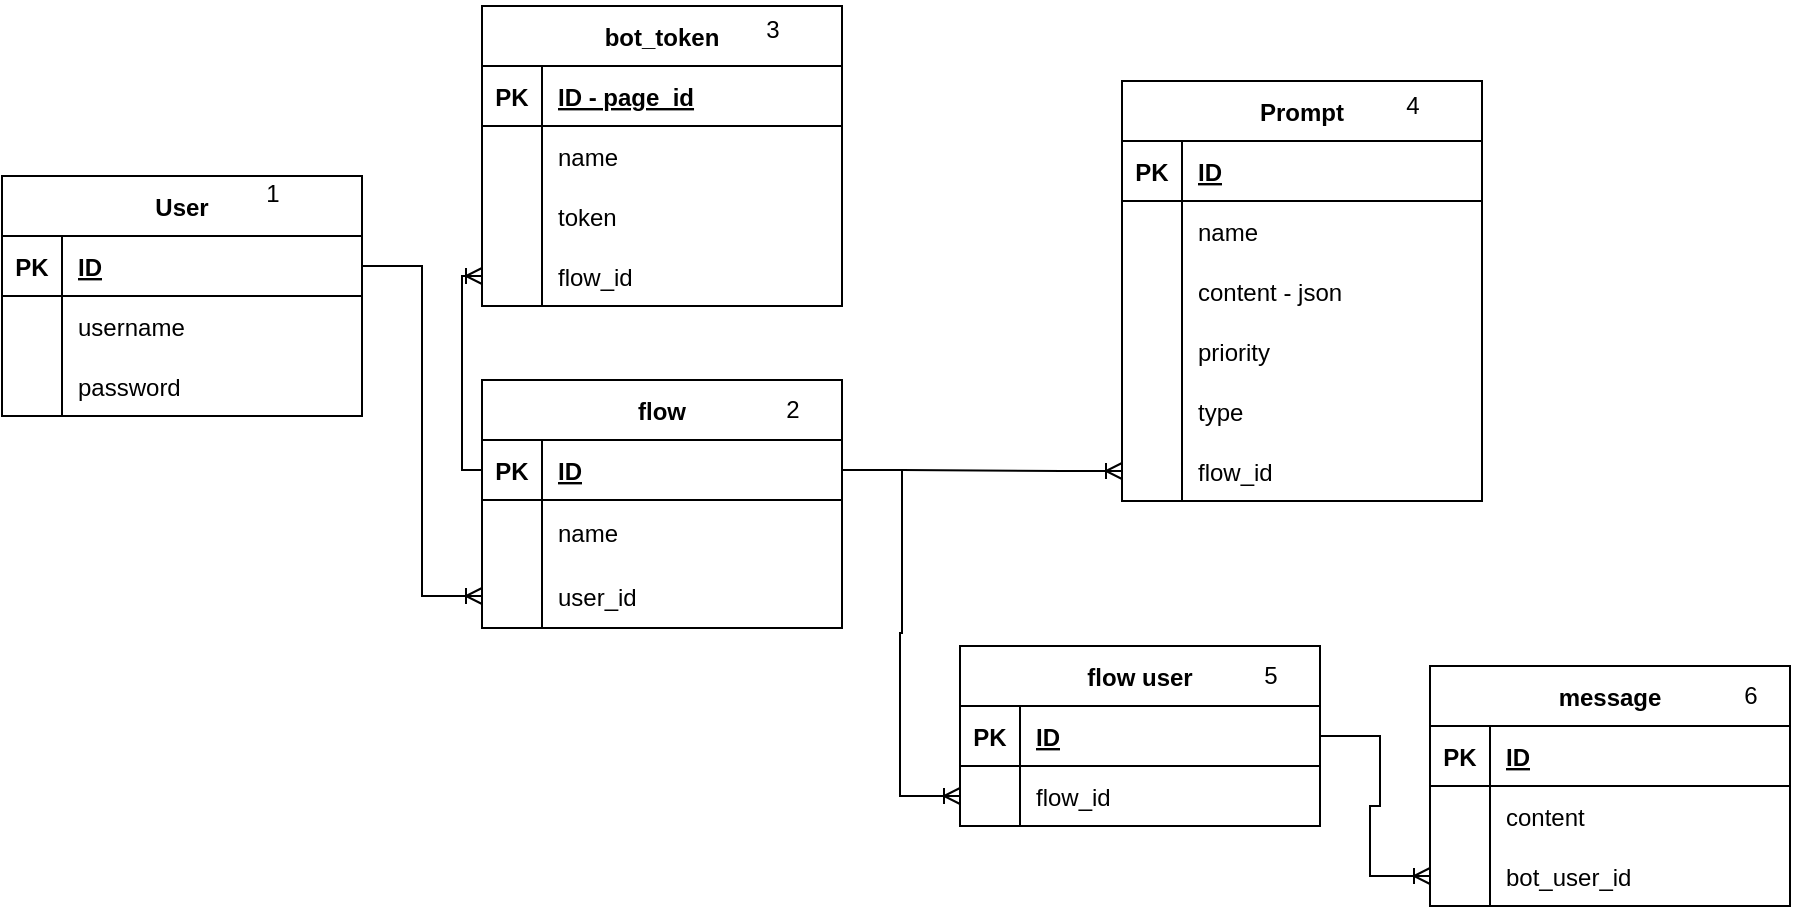 <mxfile version="20.8.3" type="github">
  <diagram id="R2lEEEUBdFMjLlhIrx00" name="Page-1">
    <mxGraphModel dx="1907" dy="569" grid="1" gridSize="10" guides="1" tooltips="1" connect="1" arrows="1" fold="1" page="1" pageScale="1" pageWidth="850" pageHeight="1100" math="0" shadow="0" extFonts="Permanent Marker^https://fonts.googleapis.com/css?family=Permanent+Marker">
      <root>
        <mxCell id="0" />
        <mxCell id="1" parent="0" />
        <mxCell id="We2A-WdUxdljeRw11Eqx-1" value="User" style="shape=table;startSize=30;container=1;collapsible=1;childLayout=tableLayout;fixedRows=1;rowLines=0;fontStyle=1;align=center;resizeLast=1;" parent="1" vertex="1">
          <mxGeometry x="-260" y="188" width="180" height="120" as="geometry" />
        </mxCell>
        <mxCell id="We2A-WdUxdljeRw11Eqx-2" value="" style="shape=tableRow;horizontal=0;startSize=0;swimlaneHead=0;swimlaneBody=0;fillColor=none;collapsible=0;dropTarget=0;points=[[0,0.5],[1,0.5]];portConstraint=eastwest;top=0;left=0;right=0;bottom=1;" parent="We2A-WdUxdljeRw11Eqx-1" vertex="1">
          <mxGeometry y="30" width="180" height="30" as="geometry" />
        </mxCell>
        <mxCell id="We2A-WdUxdljeRw11Eqx-3" value="PK" style="shape=partialRectangle;connectable=0;fillColor=none;top=0;left=0;bottom=0;right=0;fontStyle=1;overflow=hidden;" parent="We2A-WdUxdljeRw11Eqx-2" vertex="1">
          <mxGeometry width="30" height="30" as="geometry">
            <mxRectangle width="30" height="30" as="alternateBounds" />
          </mxGeometry>
        </mxCell>
        <mxCell id="We2A-WdUxdljeRw11Eqx-4" value="ID" style="shape=partialRectangle;connectable=0;fillColor=none;top=0;left=0;bottom=0;right=0;align=left;spacingLeft=6;fontStyle=5;overflow=hidden;" parent="We2A-WdUxdljeRw11Eqx-2" vertex="1">
          <mxGeometry x="30" width="150" height="30" as="geometry">
            <mxRectangle width="150" height="30" as="alternateBounds" />
          </mxGeometry>
        </mxCell>
        <mxCell id="We2A-WdUxdljeRw11Eqx-5" value="" style="shape=tableRow;horizontal=0;startSize=0;swimlaneHead=0;swimlaneBody=0;fillColor=none;collapsible=0;dropTarget=0;points=[[0,0.5],[1,0.5]];portConstraint=eastwest;top=0;left=0;right=0;bottom=0;" parent="We2A-WdUxdljeRw11Eqx-1" vertex="1">
          <mxGeometry y="60" width="180" height="30" as="geometry" />
        </mxCell>
        <mxCell id="We2A-WdUxdljeRw11Eqx-6" value="" style="shape=partialRectangle;connectable=0;fillColor=none;top=0;left=0;bottom=0;right=0;editable=1;overflow=hidden;" parent="We2A-WdUxdljeRw11Eqx-5" vertex="1">
          <mxGeometry width="30" height="30" as="geometry">
            <mxRectangle width="30" height="30" as="alternateBounds" />
          </mxGeometry>
        </mxCell>
        <mxCell id="We2A-WdUxdljeRw11Eqx-7" value="username" style="shape=partialRectangle;connectable=0;fillColor=none;top=0;left=0;bottom=0;right=0;align=left;spacingLeft=6;overflow=hidden;" parent="We2A-WdUxdljeRw11Eqx-5" vertex="1">
          <mxGeometry x="30" width="150" height="30" as="geometry">
            <mxRectangle width="150" height="30" as="alternateBounds" />
          </mxGeometry>
        </mxCell>
        <mxCell id="We2A-WdUxdljeRw11Eqx-8" value="" style="shape=tableRow;horizontal=0;startSize=0;swimlaneHead=0;swimlaneBody=0;fillColor=none;collapsible=0;dropTarget=0;points=[[0,0.5],[1,0.5]];portConstraint=eastwest;top=0;left=0;right=0;bottom=0;" parent="We2A-WdUxdljeRw11Eqx-1" vertex="1">
          <mxGeometry y="90" width="180" height="30" as="geometry" />
        </mxCell>
        <mxCell id="We2A-WdUxdljeRw11Eqx-9" value="" style="shape=partialRectangle;connectable=0;fillColor=none;top=0;left=0;bottom=0;right=0;editable=1;overflow=hidden;" parent="We2A-WdUxdljeRw11Eqx-8" vertex="1">
          <mxGeometry width="30" height="30" as="geometry">
            <mxRectangle width="30" height="30" as="alternateBounds" />
          </mxGeometry>
        </mxCell>
        <mxCell id="We2A-WdUxdljeRw11Eqx-10" value="password" style="shape=partialRectangle;connectable=0;fillColor=none;top=0;left=0;bottom=0;right=0;align=left;spacingLeft=6;overflow=hidden;" parent="We2A-WdUxdljeRw11Eqx-8" vertex="1">
          <mxGeometry x="30" width="150" height="30" as="geometry">
            <mxRectangle width="150" height="30" as="alternateBounds" />
          </mxGeometry>
        </mxCell>
        <mxCell id="We2A-WdUxdljeRw11Eqx-15" value="Prompt" style="shape=table;startSize=30;container=1;collapsible=1;childLayout=tableLayout;fixedRows=1;rowLines=0;fontStyle=1;align=center;resizeLast=1;" parent="1" vertex="1">
          <mxGeometry x="300" y="140.5" width="180" height="210" as="geometry" />
        </mxCell>
        <mxCell id="We2A-WdUxdljeRw11Eqx-16" value="" style="shape=tableRow;horizontal=0;startSize=0;swimlaneHead=0;swimlaneBody=0;fillColor=none;collapsible=0;dropTarget=0;points=[[0,0.5],[1,0.5]];portConstraint=eastwest;top=0;left=0;right=0;bottom=1;" parent="We2A-WdUxdljeRw11Eqx-15" vertex="1">
          <mxGeometry y="30" width="180" height="30" as="geometry" />
        </mxCell>
        <mxCell id="We2A-WdUxdljeRw11Eqx-17" value="PK" style="shape=partialRectangle;connectable=0;fillColor=none;top=0;left=0;bottom=0;right=0;fontStyle=1;overflow=hidden;" parent="We2A-WdUxdljeRw11Eqx-16" vertex="1">
          <mxGeometry width="30" height="30" as="geometry">
            <mxRectangle width="30" height="30" as="alternateBounds" />
          </mxGeometry>
        </mxCell>
        <mxCell id="We2A-WdUxdljeRw11Eqx-18" value="ID" style="shape=partialRectangle;connectable=0;fillColor=none;top=0;left=0;bottom=0;right=0;align=left;spacingLeft=6;fontStyle=5;overflow=hidden;" parent="We2A-WdUxdljeRw11Eqx-16" vertex="1">
          <mxGeometry x="30" width="150" height="30" as="geometry">
            <mxRectangle width="150" height="30" as="alternateBounds" />
          </mxGeometry>
        </mxCell>
        <mxCell id="We2A-WdUxdljeRw11Eqx-19" value="" style="shape=tableRow;horizontal=0;startSize=0;swimlaneHead=0;swimlaneBody=0;fillColor=none;collapsible=0;dropTarget=0;points=[[0,0.5],[1,0.5]];portConstraint=eastwest;top=0;left=0;right=0;bottom=0;" parent="We2A-WdUxdljeRw11Eqx-15" vertex="1">
          <mxGeometry y="60" width="180" height="30" as="geometry" />
        </mxCell>
        <mxCell id="We2A-WdUxdljeRw11Eqx-20" value="" style="shape=partialRectangle;connectable=0;fillColor=none;top=0;left=0;bottom=0;right=0;editable=1;overflow=hidden;" parent="We2A-WdUxdljeRw11Eqx-19" vertex="1">
          <mxGeometry width="30" height="30" as="geometry">
            <mxRectangle width="30" height="30" as="alternateBounds" />
          </mxGeometry>
        </mxCell>
        <mxCell id="We2A-WdUxdljeRw11Eqx-21" value="name" style="shape=partialRectangle;connectable=0;fillColor=none;top=0;left=0;bottom=0;right=0;align=left;spacingLeft=6;overflow=hidden;" parent="We2A-WdUxdljeRw11Eqx-19" vertex="1">
          <mxGeometry x="30" width="150" height="30" as="geometry">
            <mxRectangle width="150" height="30" as="alternateBounds" />
          </mxGeometry>
        </mxCell>
        <mxCell id="We2A-WdUxdljeRw11Eqx-22" value="" style="shape=tableRow;horizontal=0;startSize=0;swimlaneHead=0;swimlaneBody=0;fillColor=none;collapsible=0;dropTarget=0;points=[[0,0.5],[1,0.5]];portConstraint=eastwest;top=0;left=0;right=0;bottom=0;" parent="We2A-WdUxdljeRw11Eqx-15" vertex="1">
          <mxGeometry y="90" width="180" height="30" as="geometry" />
        </mxCell>
        <mxCell id="We2A-WdUxdljeRw11Eqx-23" value="" style="shape=partialRectangle;connectable=0;fillColor=none;top=0;left=0;bottom=0;right=0;editable=1;overflow=hidden;" parent="We2A-WdUxdljeRw11Eqx-22" vertex="1">
          <mxGeometry width="30" height="30" as="geometry">
            <mxRectangle width="30" height="30" as="alternateBounds" />
          </mxGeometry>
        </mxCell>
        <mxCell id="We2A-WdUxdljeRw11Eqx-24" value="content - json" style="shape=partialRectangle;connectable=0;fillColor=none;top=0;left=0;bottom=0;right=0;align=left;spacingLeft=6;overflow=hidden;" parent="We2A-WdUxdljeRw11Eqx-22" vertex="1">
          <mxGeometry x="30" width="150" height="30" as="geometry">
            <mxRectangle width="150" height="30" as="alternateBounds" />
          </mxGeometry>
        </mxCell>
        <mxCell id="We2A-WdUxdljeRw11Eqx-34" value="" style="shape=tableRow;horizontal=0;startSize=0;swimlaneHead=0;swimlaneBody=0;fillColor=none;collapsible=0;dropTarget=0;points=[[0,0.5],[1,0.5]];portConstraint=eastwest;top=0;left=0;right=0;bottom=0;" parent="We2A-WdUxdljeRw11Eqx-15" vertex="1">
          <mxGeometry y="120" width="180" height="30" as="geometry" />
        </mxCell>
        <mxCell id="We2A-WdUxdljeRw11Eqx-35" value="" style="shape=partialRectangle;connectable=0;fillColor=none;top=0;left=0;bottom=0;right=0;editable=1;overflow=hidden;" parent="We2A-WdUxdljeRw11Eqx-34" vertex="1">
          <mxGeometry width="30" height="30" as="geometry">
            <mxRectangle width="30" height="30" as="alternateBounds" />
          </mxGeometry>
        </mxCell>
        <mxCell id="We2A-WdUxdljeRw11Eqx-36" value="priority" style="shape=partialRectangle;connectable=0;fillColor=none;top=0;left=0;bottom=0;right=0;align=left;spacingLeft=6;overflow=hidden;" parent="We2A-WdUxdljeRw11Eqx-34" vertex="1">
          <mxGeometry x="30" width="150" height="30" as="geometry">
            <mxRectangle width="150" height="30" as="alternateBounds" />
          </mxGeometry>
        </mxCell>
        <mxCell id="We2A-WdUxdljeRw11Eqx-31" value="" style="shape=tableRow;horizontal=0;startSize=0;swimlaneHead=0;swimlaneBody=0;fillColor=none;collapsible=0;dropTarget=0;points=[[0,0.5],[1,0.5]];portConstraint=eastwest;top=0;left=0;right=0;bottom=0;" parent="We2A-WdUxdljeRw11Eqx-15" vertex="1">
          <mxGeometry y="150" width="180" height="30" as="geometry" />
        </mxCell>
        <mxCell id="We2A-WdUxdljeRw11Eqx-32" value="" style="shape=partialRectangle;connectable=0;fillColor=none;top=0;left=0;bottom=0;right=0;editable=1;overflow=hidden;" parent="We2A-WdUxdljeRw11Eqx-31" vertex="1">
          <mxGeometry width="30" height="30" as="geometry">
            <mxRectangle width="30" height="30" as="alternateBounds" />
          </mxGeometry>
        </mxCell>
        <mxCell id="We2A-WdUxdljeRw11Eqx-33" value="type" style="shape=partialRectangle;connectable=0;fillColor=none;top=0;left=0;bottom=0;right=0;align=left;spacingLeft=6;overflow=hidden;" parent="We2A-WdUxdljeRw11Eqx-31" vertex="1">
          <mxGeometry x="30" width="150" height="30" as="geometry">
            <mxRectangle width="150" height="30" as="alternateBounds" />
          </mxGeometry>
        </mxCell>
        <mxCell id="We2A-WdUxdljeRw11Eqx-25" value="" style="shape=tableRow;horizontal=0;startSize=0;swimlaneHead=0;swimlaneBody=0;fillColor=none;collapsible=0;dropTarget=0;points=[[0,0.5],[1,0.5]];portConstraint=eastwest;top=0;left=0;right=0;bottom=0;" parent="We2A-WdUxdljeRw11Eqx-15" vertex="1">
          <mxGeometry y="180" width="180" height="30" as="geometry" />
        </mxCell>
        <mxCell id="We2A-WdUxdljeRw11Eqx-26" value="" style="shape=partialRectangle;connectable=0;fillColor=none;top=0;left=0;bottom=0;right=0;editable=1;overflow=hidden;" parent="We2A-WdUxdljeRw11Eqx-25" vertex="1">
          <mxGeometry width="30" height="30" as="geometry">
            <mxRectangle width="30" height="30" as="alternateBounds" />
          </mxGeometry>
        </mxCell>
        <mxCell id="We2A-WdUxdljeRw11Eqx-27" value="flow_id" style="shape=partialRectangle;connectable=0;fillColor=none;top=0;left=0;bottom=0;right=0;align=left;spacingLeft=6;overflow=hidden;" parent="We2A-WdUxdljeRw11Eqx-25" vertex="1">
          <mxGeometry x="30" width="150" height="30" as="geometry">
            <mxRectangle width="150" height="30" as="alternateBounds" />
          </mxGeometry>
        </mxCell>
        <mxCell id="We2A-WdUxdljeRw11Eqx-37" value="flow" style="shape=table;startSize=30;container=1;collapsible=1;childLayout=tableLayout;fixedRows=1;rowLines=0;fontStyle=1;align=center;resizeLast=1;" parent="1" vertex="1">
          <mxGeometry x="-20" y="290" width="180" height="124" as="geometry" />
        </mxCell>
        <mxCell id="We2A-WdUxdljeRw11Eqx-38" value="" style="shape=tableRow;horizontal=0;startSize=0;swimlaneHead=0;swimlaneBody=0;fillColor=none;collapsible=0;dropTarget=0;points=[[0,0.5],[1,0.5]];portConstraint=eastwest;top=0;left=0;right=0;bottom=1;" parent="We2A-WdUxdljeRw11Eqx-37" vertex="1">
          <mxGeometry y="30" width="180" height="30" as="geometry" />
        </mxCell>
        <mxCell id="We2A-WdUxdljeRw11Eqx-39" value="PK" style="shape=partialRectangle;connectable=0;fillColor=none;top=0;left=0;bottom=0;right=0;fontStyle=1;overflow=hidden;" parent="We2A-WdUxdljeRw11Eqx-38" vertex="1">
          <mxGeometry width="30" height="30" as="geometry">
            <mxRectangle width="30" height="30" as="alternateBounds" />
          </mxGeometry>
        </mxCell>
        <mxCell id="We2A-WdUxdljeRw11Eqx-40" value="ID" style="shape=partialRectangle;connectable=0;fillColor=none;top=0;left=0;bottom=0;right=0;align=left;spacingLeft=6;fontStyle=5;overflow=hidden;" parent="We2A-WdUxdljeRw11Eqx-38" vertex="1">
          <mxGeometry x="30" width="150" height="30" as="geometry">
            <mxRectangle width="150" height="30" as="alternateBounds" />
          </mxGeometry>
        </mxCell>
        <mxCell id="We2A-WdUxdljeRw11Eqx-41" value="" style="shape=tableRow;horizontal=0;startSize=0;swimlaneHead=0;swimlaneBody=0;fillColor=none;collapsible=0;dropTarget=0;points=[[0,0.5],[1,0.5]];portConstraint=eastwest;top=0;left=0;right=0;bottom=0;" parent="We2A-WdUxdljeRw11Eqx-37" vertex="1">
          <mxGeometry y="60" width="180" height="32" as="geometry" />
        </mxCell>
        <mxCell id="We2A-WdUxdljeRw11Eqx-42" value="" style="shape=partialRectangle;connectable=0;fillColor=none;top=0;left=0;bottom=0;right=0;editable=1;overflow=hidden;" parent="We2A-WdUxdljeRw11Eqx-41" vertex="1">
          <mxGeometry width="30" height="32" as="geometry">
            <mxRectangle width="30" height="32" as="alternateBounds" />
          </mxGeometry>
        </mxCell>
        <mxCell id="We2A-WdUxdljeRw11Eqx-43" value="name" style="shape=partialRectangle;connectable=0;fillColor=none;top=0;left=0;bottom=0;right=0;align=left;spacingLeft=6;overflow=hidden;" parent="We2A-WdUxdljeRw11Eqx-41" vertex="1">
          <mxGeometry x="30" width="150" height="32" as="geometry">
            <mxRectangle width="150" height="32" as="alternateBounds" />
          </mxGeometry>
        </mxCell>
        <mxCell id="5DiWgQAaAE1ZWkesBdiw-2" value="" style="shape=tableRow;horizontal=0;startSize=0;swimlaneHead=0;swimlaneBody=0;fillColor=none;collapsible=0;dropTarget=0;points=[[0,0.5],[1,0.5]];portConstraint=eastwest;top=0;left=0;right=0;bottom=0;" vertex="1" parent="We2A-WdUxdljeRw11Eqx-37">
          <mxGeometry y="92" width="180" height="32" as="geometry" />
        </mxCell>
        <mxCell id="5DiWgQAaAE1ZWkesBdiw-3" value="" style="shape=partialRectangle;connectable=0;fillColor=none;top=0;left=0;bottom=0;right=0;editable=1;overflow=hidden;" vertex="1" parent="5DiWgQAaAE1ZWkesBdiw-2">
          <mxGeometry width="30" height="32" as="geometry">
            <mxRectangle width="30" height="32" as="alternateBounds" />
          </mxGeometry>
        </mxCell>
        <mxCell id="5DiWgQAaAE1ZWkesBdiw-4" value="user_id" style="shape=partialRectangle;connectable=0;fillColor=none;top=0;left=0;bottom=0;right=0;align=left;spacingLeft=6;overflow=hidden;" vertex="1" parent="5DiWgQAaAE1ZWkesBdiw-2">
          <mxGeometry x="30" width="150" height="32" as="geometry">
            <mxRectangle width="150" height="32" as="alternateBounds" />
          </mxGeometry>
        </mxCell>
        <mxCell id="n04mAEOEChpKwK7rsWZ5-3" value="" style="edgeStyle=entityRelationEdgeStyle;fontSize=12;html=1;endArrow=ERoneToMany;rounded=0;exitX=1;exitY=0.5;exitDx=0;exitDy=0;entryX=0;entryY=0.5;entryDx=0;entryDy=0;" parent="1" source="We2A-WdUxdljeRw11Eqx-38" target="We2A-WdUxdljeRw11Eqx-25" edge="1">
          <mxGeometry width="100" height="100" relative="1" as="geometry">
            <mxPoint x="260" y="220" as="sourcePoint" />
            <mxPoint x="360" y="120" as="targetPoint" />
          </mxGeometry>
        </mxCell>
        <mxCell id="n04mAEOEChpKwK7rsWZ5-4" value="bot_token" style="shape=table;startSize=30;container=1;collapsible=1;childLayout=tableLayout;fixedRows=1;rowLines=0;fontStyle=1;align=center;resizeLast=1;" parent="1" vertex="1">
          <mxGeometry x="-20" y="103" width="180" height="150" as="geometry" />
        </mxCell>
        <mxCell id="n04mAEOEChpKwK7rsWZ5-5" value="" style="shape=tableRow;horizontal=0;startSize=0;swimlaneHead=0;swimlaneBody=0;fillColor=none;collapsible=0;dropTarget=0;points=[[0,0.5],[1,0.5]];portConstraint=eastwest;top=0;left=0;right=0;bottom=1;" parent="n04mAEOEChpKwK7rsWZ5-4" vertex="1">
          <mxGeometry y="30" width="180" height="30" as="geometry" />
        </mxCell>
        <mxCell id="n04mAEOEChpKwK7rsWZ5-6" value="PK" style="shape=partialRectangle;connectable=0;fillColor=none;top=0;left=0;bottom=0;right=0;fontStyle=1;overflow=hidden;" parent="n04mAEOEChpKwK7rsWZ5-5" vertex="1">
          <mxGeometry width="30" height="30" as="geometry">
            <mxRectangle width="30" height="30" as="alternateBounds" />
          </mxGeometry>
        </mxCell>
        <mxCell id="n04mAEOEChpKwK7rsWZ5-7" value="ID - page_id" style="shape=partialRectangle;connectable=0;fillColor=none;top=0;left=0;bottom=0;right=0;align=left;spacingLeft=6;fontStyle=5;overflow=hidden;" parent="n04mAEOEChpKwK7rsWZ5-5" vertex="1">
          <mxGeometry x="30" width="150" height="30" as="geometry">
            <mxRectangle width="150" height="30" as="alternateBounds" />
          </mxGeometry>
        </mxCell>
        <mxCell id="n04mAEOEChpKwK7rsWZ5-8" value="" style="shape=tableRow;horizontal=0;startSize=0;swimlaneHead=0;swimlaneBody=0;fillColor=none;collapsible=0;dropTarget=0;points=[[0,0.5],[1,0.5]];portConstraint=eastwest;top=0;left=0;right=0;bottom=0;" parent="n04mAEOEChpKwK7rsWZ5-4" vertex="1">
          <mxGeometry y="60" width="180" height="30" as="geometry" />
        </mxCell>
        <mxCell id="n04mAEOEChpKwK7rsWZ5-9" value="" style="shape=partialRectangle;connectable=0;fillColor=none;top=0;left=0;bottom=0;right=0;editable=1;overflow=hidden;" parent="n04mAEOEChpKwK7rsWZ5-8" vertex="1">
          <mxGeometry width="30" height="30" as="geometry">
            <mxRectangle width="30" height="30" as="alternateBounds" />
          </mxGeometry>
        </mxCell>
        <mxCell id="n04mAEOEChpKwK7rsWZ5-10" value="name" style="shape=partialRectangle;connectable=0;fillColor=none;top=0;left=0;bottom=0;right=0;align=left;spacingLeft=6;overflow=hidden;" parent="n04mAEOEChpKwK7rsWZ5-8" vertex="1">
          <mxGeometry x="30" width="150" height="30" as="geometry">
            <mxRectangle width="150" height="30" as="alternateBounds" />
          </mxGeometry>
        </mxCell>
        <mxCell id="n04mAEOEChpKwK7rsWZ5-11" value="" style="shape=tableRow;horizontal=0;startSize=0;swimlaneHead=0;swimlaneBody=0;fillColor=none;collapsible=0;dropTarget=0;points=[[0,0.5],[1,0.5]];portConstraint=eastwest;top=0;left=0;right=0;bottom=0;" parent="n04mAEOEChpKwK7rsWZ5-4" vertex="1">
          <mxGeometry y="90" width="180" height="30" as="geometry" />
        </mxCell>
        <mxCell id="n04mAEOEChpKwK7rsWZ5-12" value="" style="shape=partialRectangle;connectable=0;fillColor=none;top=0;left=0;bottom=0;right=0;editable=1;overflow=hidden;" parent="n04mAEOEChpKwK7rsWZ5-11" vertex="1">
          <mxGeometry width="30" height="30" as="geometry">
            <mxRectangle width="30" height="30" as="alternateBounds" />
          </mxGeometry>
        </mxCell>
        <mxCell id="n04mAEOEChpKwK7rsWZ5-13" value="token" style="shape=partialRectangle;connectable=0;fillColor=none;top=0;left=0;bottom=0;right=0;align=left;spacingLeft=6;overflow=hidden;" parent="n04mAEOEChpKwK7rsWZ5-11" vertex="1">
          <mxGeometry x="30" width="150" height="30" as="geometry">
            <mxRectangle width="150" height="30" as="alternateBounds" />
          </mxGeometry>
        </mxCell>
        <mxCell id="n04mAEOEChpKwK7rsWZ5-18" value="" style="shape=tableRow;horizontal=0;startSize=0;swimlaneHead=0;swimlaneBody=0;fillColor=none;collapsible=0;dropTarget=0;points=[[0,0.5],[1,0.5]];portConstraint=eastwest;top=0;left=0;right=0;bottom=0;" parent="n04mAEOEChpKwK7rsWZ5-4" vertex="1">
          <mxGeometry y="120" width="180" height="30" as="geometry" />
        </mxCell>
        <mxCell id="n04mAEOEChpKwK7rsWZ5-19" value="" style="shape=partialRectangle;connectable=0;fillColor=none;top=0;left=0;bottom=0;right=0;editable=1;overflow=hidden;" parent="n04mAEOEChpKwK7rsWZ5-18" vertex="1">
          <mxGeometry width="30" height="30" as="geometry">
            <mxRectangle width="30" height="30" as="alternateBounds" />
          </mxGeometry>
        </mxCell>
        <mxCell id="n04mAEOEChpKwK7rsWZ5-20" value="flow_id" style="shape=partialRectangle;connectable=0;fillColor=none;top=0;left=0;bottom=0;right=0;align=left;spacingLeft=6;overflow=hidden;" parent="n04mAEOEChpKwK7rsWZ5-18" vertex="1">
          <mxGeometry x="30" width="150" height="30" as="geometry">
            <mxRectangle width="150" height="30" as="alternateBounds" />
          </mxGeometry>
        </mxCell>
        <mxCell id="n04mAEOEChpKwK7rsWZ5-14" value="" style="edgeStyle=entityRelationEdgeStyle;fontSize=12;html=1;endArrow=ERoneToMany;rounded=0;exitX=1;exitY=0.5;exitDx=0;exitDy=0;entryX=0;entryY=0.5;entryDx=0;entryDy=0;" parent="1" source="We2A-WdUxdljeRw11Eqx-2" target="5DiWgQAaAE1ZWkesBdiw-2" edge="1">
          <mxGeometry width="100" height="100" relative="1" as="geometry">
            <mxPoint x="-80" y="170" as="sourcePoint" />
            <mxPoint x="-30" y="420" as="targetPoint" />
          </mxGeometry>
        </mxCell>
        <mxCell id="n04mAEOEChpKwK7rsWZ5-22" value="flow user" style="shape=table;startSize=30;container=1;collapsible=1;childLayout=tableLayout;fixedRows=1;rowLines=0;fontStyle=1;align=center;resizeLast=1;" parent="1" vertex="1">
          <mxGeometry x="219" y="423" width="180" height="90" as="geometry" />
        </mxCell>
        <mxCell id="n04mAEOEChpKwK7rsWZ5-23" value="" style="shape=tableRow;horizontal=0;startSize=0;swimlaneHead=0;swimlaneBody=0;fillColor=none;collapsible=0;dropTarget=0;points=[[0,0.5],[1,0.5]];portConstraint=eastwest;top=0;left=0;right=0;bottom=1;" parent="n04mAEOEChpKwK7rsWZ5-22" vertex="1">
          <mxGeometry y="30" width="180" height="30" as="geometry" />
        </mxCell>
        <mxCell id="n04mAEOEChpKwK7rsWZ5-24" value="PK" style="shape=partialRectangle;connectable=0;fillColor=none;top=0;left=0;bottom=0;right=0;fontStyle=1;overflow=hidden;" parent="n04mAEOEChpKwK7rsWZ5-23" vertex="1">
          <mxGeometry width="30" height="30" as="geometry">
            <mxRectangle width="30" height="30" as="alternateBounds" />
          </mxGeometry>
        </mxCell>
        <mxCell id="n04mAEOEChpKwK7rsWZ5-25" value="ID" style="shape=partialRectangle;connectable=0;fillColor=none;top=0;left=0;bottom=0;right=0;align=left;spacingLeft=6;fontStyle=5;overflow=hidden;" parent="n04mAEOEChpKwK7rsWZ5-23" vertex="1">
          <mxGeometry x="30" width="150" height="30" as="geometry">
            <mxRectangle width="150" height="30" as="alternateBounds" />
          </mxGeometry>
        </mxCell>
        <mxCell id="n04mAEOEChpKwK7rsWZ5-29" value="" style="shape=tableRow;horizontal=0;startSize=0;swimlaneHead=0;swimlaneBody=0;fillColor=none;collapsible=0;dropTarget=0;points=[[0,0.5],[1,0.5]];portConstraint=eastwest;top=0;left=0;right=0;bottom=0;" parent="n04mAEOEChpKwK7rsWZ5-22" vertex="1">
          <mxGeometry y="60" width="180" height="30" as="geometry" />
        </mxCell>
        <mxCell id="n04mAEOEChpKwK7rsWZ5-30" value="" style="shape=partialRectangle;connectable=0;fillColor=none;top=0;left=0;bottom=0;right=0;editable=1;overflow=hidden;" parent="n04mAEOEChpKwK7rsWZ5-29" vertex="1">
          <mxGeometry width="30" height="30" as="geometry">
            <mxRectangle width="30" height="30" as="alternateBounds" />
          </mxGeometry>
        </mxCell>
        <mxCell id="n04mAEOEChpKwK7rsWZ5-31" value="flow_id" style="shape=partialRectangle;connectable=0;fillColor=none;top=0;left=0;bottom=0;right=0;align=left;spacingLeft=6;overflow=hidden;" parent="n04mAEOEChpKwK7rsWZ5-29" vertex="1">
          <mxGeometry x="30" width="150" height="30" as="geometry">
            <mxRectangle width="150" height="30" as="alternateBounds" />
          </mxGeometry>
        </mxCell>
        <mxCell id="vy0EcRAbNlbHjxb0OFKr-1" value="message" style="shape=table;startSize=30;container=1;collapsible=1;childLayout=tableLayout;fixedRows=1;rowLines=0;fontStyle=1;align=center;resizeLast=1;" parent="1" vertex="1">
          <mxGeometry x="454" y="433" width="180" height="120" as="geometry" />
        </mxCell>
        <mxCell id="vy0EcRAbNlbHjxb0OFKr-2" value="" style="shape=tableRow;horizontal=0;startSize=0;swimlaneHead=0;swimlaneBody=0;fillColor=none;collapsible=0;dropTarget=0;points=[[0,0.5],[1,0.5]];portConstraint=eastwest;top=0;left=0;right=0;bottom=1;" parent="vy0EcRAbNlbHjxb0OFKr-1" vertex="1">
          <mxGeometry y="30" width="180" height="30" as="geometry" />
        </mxCell>
        <mxCell id="vy0EcRAbNlbHjxb0OFKr-3" value="PK" style="shape=partialRectangle;connectable=0;fillColor=none;top=0;left=0;bottom=0;right=0;fontStyle=1;overflow=hidden;" parent="vy0EcRAbNlbHjxb0OFKr-2" vertex="1">
          <mxGeometry width="30" height="30" as="geometry">
            <mxRectangle width="30" height="30" as="alternateBounds" />
          </mxGeometry>
        </mxCell>
        <mxCell id="vy0EcRAbNlbHjxb0OFKr-4" value="ID" style="shape=partialRectangle;connectable=0;fillColor=none;top=0;left=0;bottom=0;right=0;align=left;spacingLeft=6;fontStyle=5;overflow=hidden;" parent="vy0EcRAbNlbHjxb0OFKr-2" vertex="1">
          <mxGeometry x="30" width="150" height="30" as="geometry">
            <mxRectangle width="150" height="30" as="alternateBounds" />
          </mxGeometry>
        </mxCell>
        <mxCell id="vy0EcRAbNlbHjxb0OFKr-5" value="" style="shape=tableRow;horizontal=0;startSize=0;swimlaneHead=0;swimlaneBody=0;fillColor=none;collapsible=0;dropTarget=0;points=[[0,0.5],[1,0.5]];portConstraint=eastwest;top=0;left=0;right=0;bottom=0;" parent="vy0EcRAbNlbHjxb0OFKr-1" vertex="1">
          <mxGeometry y="60" width="180" height="30" as="geometry" />
        </mxCell>
        <mxCell id="vy0EcRAbNlbHjxb0OFKr-6" value="" style="shape=partialRectangle;connectable=0;fillColor=none;top=0;left=0;bottom=0;right=0;editable=1;overflow=hidden;" parent="vy0EcRAbNlbHjxb0OFKr-5" vertex="1">
          <mxGeometry width="30" height="30" as="geometry">
            <mxRectangle width="30" height="30" as="alternateBounds" />
          </mxGeometry>
        </mxCell>
        <mxCell id="vy0EcRAbNlbHjxb0OFKr-7" value="content" style="shape=partialRectangle;connectable=0;fillColor=none;top=0;left=0;bottom=0;right=0;align=left;spacingLeft=6;overflow=hidden;" parent="vy0EcRAbNlbHjxb0OFKr-5" vertex="1">
          <mxGeometry x="30" width="150" height="30" as="geometry">
            <mxRectangle width="150" height="30" as="alternateBounds" />
          </mxGeometry>
        </mxCell>
        <mxCell id="vy0EcRAbNlbHjxb0OFKr-8" value="" style="shape=tableRow;horizontal=0;startSize=0;swimlaneHead=0;swimlaneBody=0;fillColor=none;collapsible=0;dropTarget=0;points=[[0,0.5],[1,0.5]];portConstraint=eastwest;top=0;left=0;right=0;bottom=0;" parent="vy0EcRAbNlbHjxb0OFKr-1" vertex="1">
          <mxGeometry y="90" width="180" height="30" as="geometry" />
        </mxCell>
        <mxCell id="vy0EcRAbNlbHjxb0OFKr-9" value="" style="shape=partialRectangle;connectable=0;fillColor=none;top=0;left=0;bottom=0;right=0;editable=1;overflow=hidden;" parent="vy0EcRAbNlbHjxb0OFKr-8" vertex="1">
          <mxGeometry width="30" height="30" as="geometry">
            <mxRectangle width="30" height="30" as="alternateBounds" />
          </mxGeometry>
        </mxCell>
        <mxCell id="vy0EcRAbNlbHjxb0OFKr-10" value="bot_user_id" style="shape=partialRectangle;connectable=0;fillColor=none;top=0;left=0;bottom=0;right=0;align=left;spacingLeft=6;overflow=hidden;" parent="vy0EcRAbNlbHjxb0OFKr-8" vertex="1">
          <mxGeometry x="30" width="150" height="30" as="geometry">
            <mxRectangle width="150" height="30" as="alternateBounds" />
          </mxGeometry>
        </mxCell>
        <mxCell id="vy0EcRAbNlbHjxb0OFKr-11" value="" style="edgeStyle=entityRelationEdgeStyle;fontSize=12;html=1;endArrow=ERoneToMany;rounded=0;exitX=1;exitY=0.5;exitDx=0;exitDy=0;entryX=0;entryY=0.5;entryDx=0;entryDy=0;" parent="1" source="n04mAEOEChpKwK7rsWZ5-23" target="vy0EcRAbNlbHjxb0OFKr-8" edge="1">
          <mxGeometry width="100" height="100" relative="1" as="geometry">
            <mxPoint x="319" y="-22" as="sourcePoint" />
            <mxPoint x="379" y="-67" as="targetPoint" />
          </mxGeometry>
        </mxCell>
        <mxCell id="ZAQ4_CrLbXKC5CbToYd3-20" value="1" style="text;html=1;align=center;verticalAlign=middle;resizable=0;points=[];autosize=1;strokeColor=none;fillColor=none;" parent="1" vertex="1">
          <mxGeometry x="-140" y="182" width="30" height="30" as="geometry" />
        </mxCell>
        <mxCell id="ZAQ4_CrLbXKC5CbToYd3-21" value="2" style="text;html=1;align=center;verticalAlign=middle;resizable=0;points=[];autosize=1;strokeColor=none;fillColor=none;" parent="1" vertex="1">
          <mxGeometry x="120" y="290" width="30" height="30" as="geometry" />
        </mxCell>
        <mxCell id="ZAQ4_CrLbXKC5CbToYd3-22" value="3" style="text;html=1;align=center;verticalAlign=middle;resizable=0;points=[];autosize=1;strokeColor=none;fillColor=none;" parent="1" vertex="1">
          <mxGeometry x="110" y="100" width="30" height="30" as="geometry" />
        </mxCell>
        <mxCell id="ZAQ4_CrLbXKC5CbToYd3-23" value="4" style="text;html=1;align=center;verticalAlign=middle;resizable=0;points=[];autosize=1;strokeColor=none;fillColor=none;" parent="1" vertex="1">
          <mxGeometry x="430" y="137.5" width="30" height="30" as="geometry" />
        </mxCell>
        <mxCell id="ZAQ4_CrLbXKC5CbToYd3-24" value="5" style="text;html=1;align=center;verticalAlign=middle;resizable=0;points=[];autosize=1;strokeColor=none;fillColor=none;" parent="1" vertex="1">
          <mxGeometry x="359" y="423" width="30" height="30" as="geometry" />
        </mxCell>
        <mxCell id="ZAQ4_CrLbXKC5CbToYd3-25" value="6" style="text;html=1;align=center;verticalAlign=middle;resizable=0;points=[];autosize=1;strokeColor=none;fillColor=none;" parent="1" vertex="1">
          <mxGeometry x="599" y="433" width="30" height="30" as="geometry" />
        </mxCell>
        <mxCell id="5DiWgQAaAE1ZWkesBdiw-5" value="" style="edgeStyle=orthogonalEdgeStyle;fontSize=12;html=1;endArrow=ERoneToMany;rounded=0;exitX=0;exitY=0.5;exitDx=0;exitDy=0;entryX=0;entryY=0.5;entryDx=0;entryDy=0;" edge="1" parent="1" source="We2A-WdUxdljeRw11Eqx-38" target="n04mAEOEChpKwK7rsWZ5-18">
          <mxGeometry width="100" height="100" relative="1" as="geometry">
            <mxPoint x="150" y="320" as="sourcePoint" />
            <mxPoint x="250" y="220" as="targetPoint" />
          </mxGeometry>
        </mxCell>
        <mxCell id="5DiWgQAaAE1ZWkesBdiw-6" value="" style="edgeStyle=entityRelationEdgeStyle;fontSize=12;html=1;endArrow=ERoneToMany;rounded=0;exitX=1;exitY=0.5;exitDx=0;exitDy=0;entryX=0;entryY=0.5;entryDx=0;entryDy=0;" edge="1" parent="1" source="We2A-WdUxdljeRw11Eqx-38" target="n04mAEOEChpKwK7rsWZ5-29">
          <mxGeometry width="100" height="100" relative="1" as="geometry">
            <mxPoint x="170" y="345" as="sourcePoint" />
            <mxPoint x="170" y="258" as="targetPoint" />
          </mxGeometry>
        </mxCell>
      </root>
    </mxGraphModel>
  </diagram>
</mxfile>
